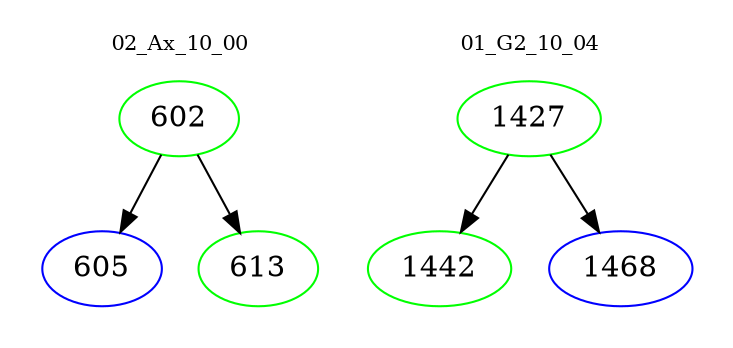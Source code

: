 digraph{
subgraph cluster_0 {
color = white
label = "02_Ax_10_00";
fontsize=10;
T0_602 [label="602", color="green"]
T0_602 -> T0_605 [color="black"]
T0_605 [label="605", color="blue"]
T0_602 -> T0_613 [color="black"]
T0_613 [label="613", color="green"]
}
subgraph cluster_1 {
color = white
label = "01_G2_10_04";
fontsize=10;
T1_1427 [label="1427", color="green"]
T1_1427 -> T1_1442 [color="black"]
T1_1442 [label="1442", color="green"]
T1_1427 -> T1_1468 [color="black"]
T1_1468 [label="1468", color="blue"]
}
}
